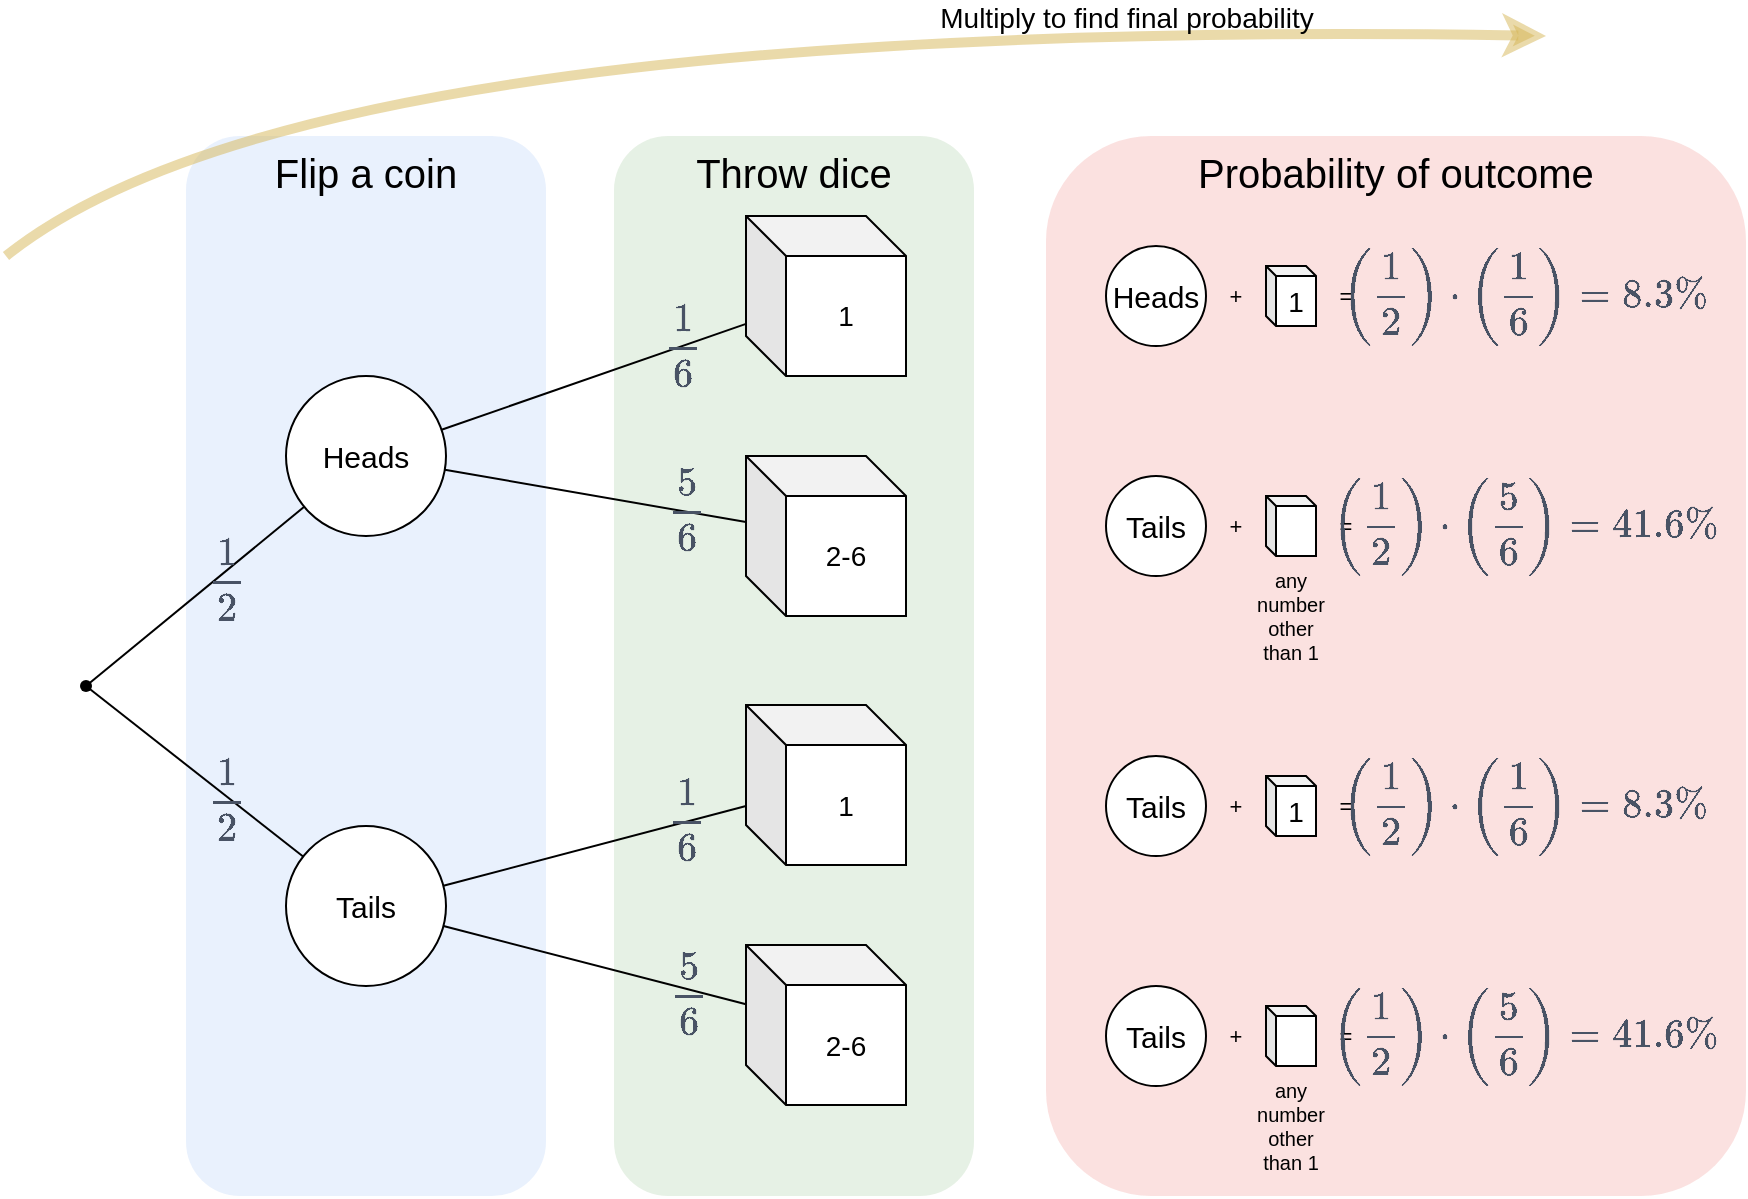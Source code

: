 <mxfile version="24.7.16">
  <diagram name="Page-1" id="BYGVsKO8JRrNuMayK8M1">
    <mxGraphModel dx="1565" dy="1071" grid="1" gridSize="10" guides="1" tooltips="1" connect="1" arrows="1" fold="1" page="1" pageScale="1" pageWidth="1169" pageHeight="827" math="1" shadow="0">
      <root>
        <mxCell id="0" />
        <mxCell id="1" parent="0" />
        <mxCell id="2Drtxb_0Tz1Y-x0a76Wo-19" value="Throw dice" style="rounded=1;whiteSpace=wrap;html=1;fontFamily=Helvetica;fontSize=20;labelBackgroundColor=none;verticalAlign=top;fillColor=#d5e8d4;strokeColor=none;opacity=60;" vertex="1" parent="1">
          <mxGeometry x="324" y="200" width="180" height="530" as="geometry" />
        </mxCell>
        <mxCell id="2Drtxb_0Tz1Y-x0a76Wo-18" value="Flip a coin" style="rounded=1;whiteSpace=wrap;html=1;fontFamily=Helvetica;fontSize=20;labelBackgroundColor=none;verticalAlign=top;fillColor=#dae8fc;strokeColor=none;opacity=60;" vertex="1" parent="1">
          <mxGeometry x="110" y="200" width="180" height="530" as="geometry" />
        </mxCell>
        <mxCell id="2Drtxb_0Tz1Y-x0a76Wo-9" style="rounded=0;orthogonalLoop=1;jettySize=auto;html=1;endArrow=none;endFill=0;" edge="1" parent="1" source="2Drtxb_0Tz1Y-x0a76Wo-3" target="2Drtxb_0Tz1Y-x0a76Wo-5">
          <mxGeometry relative="1" as="geometry" />
        </mxCell>
        <mxCell id="2Drtxb_0Tz1Y-x0a76Wo-29" value="&lt;span style=&quot;caret-color: rgb(73, 83, 101); color: rgb(73, 83, 101); font-family: monospace, monospace; font-size: medium; text-align: left; white-space: normal;&quot;&gt;`1/6`&lt;/span&gt;" style="edgeLabel;html=1;align=center;verticalAlign=middle;resizable=0;points=[];fontFamily=Helvetica;fontSize=11;fontColor=default;labelBackgroundColor=none;" vertex="1" connectable="0" parent="2Drtxb_0Tz1Y-x0a76Wo-9">
          <mxGeometry x="0.584" y="1" relative="1" as="geometry">
            <mxPoint as="offset" />
          </mxGeometry>
        </mxCell>
        <mxCell id="2Drtxb_0Tz1Y-x0a76Wo-10" style="edgeStyle=none;shape=connector;rounded=0;orthogonalLoop=1;jettySize=auto;html=1;strokeColor=default;align=center;verticalAlign=middle;fontFamily=Helvetica;fontSize=11;fontColor=default;labelBackgroundColor=default;endArrow=none;endFill=0;" edge="1" parent="1" source="2Drtxb_0Tz1Y-x0a76Wo-3" target="2Drtxb_0Tz1Y-x0a76Wo-6">
          <mxGeometry relative="1" as="geometry" />
        </mxCell>
        <mxCell id="2Drtxb_0Tz1Y-x0a76Wo-30" value="&lt;span style=&quot;caret-color: rgb(73, 83, 101); color: rgb(73, 83, 101); font-family: monospace, monospace; font-size: medium; text-align: left; white-space: normal;&quot;&gt;`5/6`&lt;/span&gt;" style="edgeLabel;html=1;align=center;verticalAlign=middle;resizable=0;points=[];fontFamily=Helvetica;fontSize=11;fontColor=default;labelBackgroundColor=none;" vertex="1" connectable="0" parent="2Drtxb_0Tz1Y-x0a76Wo-10">
          <mxGeometry x="0.598" y="2" relative="1" as="geometry">
            <mxPoint as="offset" />
          </mxGeometry>
        </mxCell>
        <mxCell id="2Drtxb_0Tz1Y-x0a76Wo-3" value="Heads" style="ellipse;whiteSpace=wrap;html=1;aspect=fixed;fontSize=15;" vertex="1" parent="1">
          <mxGeometry x="160" y="320" width="80" height="80" as="geometry" />
        </mxCell>
        <mxCell id="2Drtxb_0Tz1Y-x0a76Wo-11" style="edgeStyle=none;shape=connector;rounded=0;orthogonalLoop=1;jettySize=auto;html=1;strokeColor=default;align=center;verticalAlign=middle;fontFamily=Helvetica;fontSize=11;fontColor=default;labelBackgroundColor=default;endArrow=none;endFill=0;" edge="1" parent="1" source="2Drtxb_0Tz1Y-x0a76Wo-4" target="2Drtxb_0Tz1Y-x0a76Wo-7">
          <mxGeometry relative="1" as="geometry" />
        </mxCell>
        <mxCell id="2Drtxb_0Tz1Y-x0a76Wo-31" value="&lt;span style=&quot;caret-color: rgb(73, 83, 101); color: rgb(73, 83, 101); font-family: monospace, monospace; font-size: medium; text-align: left; white-space: normal;&quot;&gt;`1/6`&lt;/span&gt;" style="edgeLabel;html=1;align=center;verticalAlign=middle;resizable=0;points=[];fontFamily=Helvetica;fontSize=11;fontColor=default;labelBackgroundColor=none;" vertex="1" connectable="0" parent="2Drtxb_0Tz1Y-x0a76Wo-11">
          <mxGeometry x="0.61" y="2" relative="1" as="geometry">
            <mxPoint as="offset" />
          </mxGeometry>
        </mxCell>
        <mxCell id="2Drtxb_0Tz1Y-x0a76Wo-12" style="edgeStyle=none;shape=connector;rounded=0;orthogonalLoop=1;jettySize=auto;html=1;strokeColor=default;align=center;verticalAlign=middle;fontFamily=Helvetica;fontSize=11;fontColor=default;labelBackgroundColor=default;endArrow=none;endFill=0;" edge="1" parent="1" source="2Drtxb_0Tz1Y-x0a76Wo-4" target="2Drtxb_0Tz1Y-x0a76Wo-8">
          <mxGeometry relative="1" as="geometry" />
        </mxCell>
        <mxCell id="2Drtxb_0Tz1Y-x0a76Wo-32" value="&lt;span style=&quot;caret-color: rgb(73, 83, 101); color: rgb(73, 83, 101); font-family: monospace, monospace; font-size: medium; text-align: left; white-space: normal;&quot;&gt;`5/6`&lt;/span&gt;" style="edgeLabel;html=1;align=center;verticalAlign=middle;resizable=0;points=[];fontFamily=Helvetica;fontSize=11;fontColor=default;labelBackgroundColor=none;" vertex="1" connectable="0" parent="2Drtxb_0Tz1Y-x0a76Wo-12">
          <mxGeometry x="0.605" y="-1" relative="1" as="geometry">
            <mxPoint x="1" as="offset" />
          </mxGeometry>
        </mxCell>
        <mxCell id="2Drtxb_0Tz1Y-x0a76Wo-4" value="Tails" style="ellipse;whiteSpace=wrap;html=1;aspect=fixed;fontSize=15;" vertex="1" parent="1">
          <mxGeometry x="160" y="545" width="80" height="80" as="geometry" />
        </mxCell>
        <mxCell id="2Drtxb_0Tz1Y-x0a76Wo-5" value="1" style="shape=cube;whiteSpace=wrap;html=1;boundedLbl=1;backgroundOutline=1;darkOpacity=0.05;darkOpacity2=0.1;fontSize=14;" vertex="1" parent="1">
          <mxGeometry x="390" y="240" width="80" height="80" as="geometry" />
        </mxCell>
        <mxCell id="2Drtxb_0Tz1Y-x0a76Wo-6" value="2-6" style="shape=cube;whiteSpace=wrap;html=1;boundedLbl=1;backgroundOutline=1;darkOpacity=0.05;darkOpacity2=0.1;fontSize=14;" vertex="1" parent="1">
          <mxGeometry x="390" y="360" width="80" height="80" as="geometry" />
        </mxCell>
        <mxCell id="2Drtxb_0Tz1Y-x0a76Wo-7" value="1" style="shape=cube;whiteSpace=wrap;html=1;boundedLbl=1;backgroundOutline=1;darkOpacity=0.05;darkOpacity2=0.1;fontSize=14;" vertex="1" parent="1">
          <mxGeometry x="390" y="484.5" width="80" height="80" as="geometry" />
        </mxCell>
        <mxCell id="2Drtxb_0Tz1Y-x0a76Wo-8" value="2-6" style="shape=cube;whiteSpace=wrap;html=1;boundedLbl=1;backgroundOutline=1;darkOpacity=0.05;darkOpacity2=0.1;fontSize=14;" vertex="1" parent="1">
          <mxGeometry x="390" y="604.5" width="80" height="80" as="geometry" />
        </mxCell>
        <mxCell id="2Drtxb_0Tz1Y-x0a76Wo-14" style="edgeStyle=none;shape=connector;rounded=0;orthogonalLoop=1;jettySize=auto;html=1;strokeColor=default;align=center;verticalAlign=middle;fontFamily=Helvetica;fontSize=11;fontColor=default;labelBackgroundColor=none;endArrow=none;endFill=0;" edge="1" parent="1" source="2Drtxb_0Tz1Y-x0a76Wo-13" target="2Drtxb_0Tz1Y-x0a76Wo-3">
          <mxGeometry relative="1" as="geometry" />
        </mxCell>
        <mxCell id="2Drtxb_0Tz1Y-x0a76Wo-28" value="&lt;span style=&quot;caret-color: rgb(73, 83, 101); color: rgb(73, 83, 101); font-family: monospace, monospace; font-size: medium; text-align: left; white-space: normal;&quot;&gt;`1/2`&lt;/span&gt;" style="edgeLabel;html=1;align=center;verticalAlign=middle;resizable=0;points=[];fontFamily=Helvetica;fontSize=11;fontColor=default;labelBackgroundColor=none;" vertex="1" connectable="0" parent="2Drtxb_0Tz1Y-x0a76Wo-14">
          <mxGeometry x="0.115" y="1" relative="1" as="geometry">
            <mxPoint x="10" y="-4" as="offset" />
          </mxGeometry>
        </mxCell>
        <mxCell id="2Drtxb_0Tz1Y-x0a76Wo-15" style="edgeStyle=none;shape=connector;rounded=0;orthogonalLoop=1;jettySize=auto;html=1;strokeColor=default;align=center;verticalAlign=middle;fontFamily=Helvetica;fontSize=11;fontColor=default;labelBackgroundColor=none;endArrow=none;endFill=0;" edge="1" parent="1" source="2Drtxb_0Tz1Y-x0a76Wo-13" target="2Drtxb_0Tz1Y-x0a76Wo-4">
          <mxGeometry relative="1" as="geometry" />
        </mxCell>
        <mxCell id="2Drtxb_0Tz1Y-x0a76Wo-27" value="&lt;span style=&quot;caret-color: rgb(73, 83, 101); color: rgb(73, 83, 101); font-family: monospace, monospace; font-size: medium; text-align: left; white-space: normal;&quot;&gt;`1/2`&lt;/span&gt;" style="edgeLabel;html=1;align=center;verticalAlign=middle;resizable=0;points=[];fontFamily=Helvetica;fontSize=11;fontColor=default;labelBackgroundColor=none;" vertex="1" connectable="0" parent="2Drtxb_0Tz1Y-x0a76Wo-15">
          <mxGeometry x="-0.038" y="1" relative="1" as="geometry">
            <mxPoint x="17" y="15" as="offset" />
          </mxGeometry>
        </mxCell>
        <mxCell id="2Drtxb_0Tz1Y-x0a76Wo-13" value="" style="shape=waypoint;sketch=0;fillStyle=solid;size=6;pointerEvents=1;points=[];fillColor=none;resizable=0;rotatable=0;perimeter=centerPerimeter;snapToPoint=1;fontFamily=Helvetica;fontSize=11;fontColor=default;labelBackgroundColor=default;" vertex="1" parent="1">
          <mxGeometry x="50" y="465" width="20" height="20" as="geometry" />
        </mxCell>
        <mxCell id="2Drtxb_0Tz1Y-x0a76Wo-33" value="Multiply to find final probability" style="endArrow=classic;html=1;rounded=0;strokeColor=#d6b656;align=center;verticalAlign=middle;fontFamily=Helvetica;fontSize=14;fontColor=default;labelBackgroundColor=none;edgeStyle=none;curved=1;strokeWidth=5;opacity=50;fillColor=#fff2cc;" edge="1" parent="1">
          <mxGeometry x="0.483" y="6" width="50" height="50" relative="1" as="geometry">
            <mxPoint x="20" y="260" as="sourcePoint" />
            <mxPoint x="790" y="150" as="targetPoint" />
            <Array as="points">
              <mxPoint x="170" y="140" />
            </Array>
            <mxPoint as="offset" />
          </mxGeometry>
        </mxCell>
        <mxCell id="2Drtxb_0Tz1Y-x0a76Wo-34" value="Probability of outcome" style="rounded=1;whiteSpace=wrap;html=1;fontFamily=Helvetica;fontSize=20;labelBackgroundColor=none;verticalAlign=top;fillColor=#f8cecc;strokeColor=none;opacity=60;" vertex="1" parent="1">
          <mxGeometry x="540" y="200" width="350" height="530" as="geometry" />
        </mxCell>
        <mxCell id="2Drtxb_0Tz1Y-x0a76Wo-35" value="Heads" style="ellipse;whiteSpace=wrap;html=1;aspect=fixed;fontSize=15;" vertex="1" parent="1">
          <mxGeometry x="570" y="255" width="50" height="50" as="geometry" />
        </mxCell>
        <mxCell id="2Drtxb_0Tz1Y-x0a76Wo-36" value="1" style="shape=cube;whiteSpace=wrap;html=1;boundedLbl=1;backgroundOutline=1;darkOpacity=0.05;darkOpacity2=0.1;fontSize=14;size=5;" vertex="1" parent="1">
          <mxGeometry x="650" y="265" width="25" height="30" as="geometry" />
        </mxCell>
        <mxCell id="2Drtxb_0Tz1Y-x0a76Wo-37" value="+" style="text;html=1;align=center;verticalAlign=middle;whiteSpace=wrap;rounded=0;fontFamily=Helvetica;fontSize=11;fontColor=default;labelBackgroundColor=none;" vertex="1" parent="1">
          <mxGeometry x="620" y="265" width="30" height="30" as="geometry" />
        </mxCell>
        <mxCell id="2Drtxb_0Tz1Y-x0a76Wo-38" value="Tails" style="ellipse;whiteSpace=wrap;html=1;aspect=fixed;fontSize=15;" vertex="1" parent="1">
          <mxGeometry x="570" y="510" width="50" height="50" as="geometry" />
        </mxCell>
        <mxCell id="2Drtxb_0Tz1Y-x0a76Wo-39" value="1" style="shape=cube;whiteSpace=wrap;html=1;boundedLbl=1;backgroundOutline=1;darkOpacity=0.05;darkOpacity2=0.1;fontSize=14;size=5;" vertex="1" parent="1">
          <mxGeometry x="650" y="520" width="25" height="30" as="geometry" />
        </mxCell>
        <mxCell id="2Drtxb_0Tz1Y-x0a76Wo-40" value="+" style="text;html=1;align=center;verticalAlign=middle;whiteSpace=wrap;rounded=0;fontFamily=Helvetica;fontSize=11;fontColor=default;labelBackgroundColor=none;" vertex="1" parent="1">
          <mxGeometry x="620" y="520" width="30" height="30" as="geometry" />
        </mxCell>
        <mxCell id="2Drtxb_0Tz1Y-x0a76Wo-41" value="Tails" style="ellipse;whiteSpace=wrap;html=1;aspect=fixed;fontSize=15;" vertex="1" parent="1">
          <mxGeometry x="570" y="625" width="50" height="50" as="geometry" />
        </mxCell>
        <mxCell id="2Drtxb_0Tz1Y-x0a76Wo-42" value="any number other than 1" style="shape=cube;whiteSpace=wrap;html=1;boundedLbl=1;backgroundOutline=1;darkOpacity=0.05;darkOpacity2=0.1;fontSize=10;size=5;labelPosition=center;verticalLabelPosition=bottom;align=center;verticalAlign=top;" vertex="1" parent="1">
          <mxGeometry x="650" y="635" width="25" height="30" as="geometry" />
        </mxCell>
        <mxCell id="2Drtxb_0Tz1Y-x0a76Wo-43" value="+" style="text;html=1;align=center;verticalAlign=middle;whiteSpace=wrap;rounded=0;fontFamily=Helvetica;fontSize=11;fontColor=default;labelBackgroundColor=none;" vertex="1" parent="1">
          <mxGeometry x="620" y="635" width="30" height="30" as="geometry" />
        </mxCell>
        <mxCell id="2Drtxb_0Tz1Y-x0a76Wo-44" value="Tails" style="ellipse;whiteSpace=wrap;html=1;aspect=fixed;fontSize=15;" vertex="1" parent="1">
          <mxGeometry x="570" y="370" width="50" height="50" as="geometry" />
        </mxCell>
        <mxCell id="2Drtxb_0Tz1Y-x0a76Wo-45" value="any number other than 1" style="shape=cube;whiteSpace=wrap;html=1;boundedLbl=1;backgroundOutline=1;darkOpacity=0.05;darkOpacity2=0.1;fontSize=10;size=5;labelPosition=center;verticalLabelPosition=bottom;align=center;verticalAlign=top;" vertex="1" parent="1">
          <mxGeometry x="650" y="380" width="25" height="30" as="geometry" />
        </mxCell>
        <mxCell id="2Drtxb_0Tz1Y-x0a76Wo-46" value="+" style="text;html=1;align=center;verticalAlign=middle;whiteSpace=wrap;rounded=0;fontFamily=Helvetica;fontSize=11;fontColor=default;labelBackgroundColor=none;" vertex="1" parent="1">
          <mxGeometry x="620" y="380" width="30" height="30" as="geometry" />
        </mxCell>
        <mxCell id="2Drtxb_0Tz1Y-x0a76Wo-47" value="=" style="text;html=1;align=center;verticalAlign=middle;whiteSpace=wrap;rounded=0;fontFamily=Helvetica;fontSize=11;fontColor=default;labelBackgroundColor=none;" vertex="1" parent="1">
          <mxGeometry x="675" y="265" width="30" height="30" as="geometry" />
        </mxCell>
        <mxCell id="2Drtxb_0Tz1Y-x0a76Wo-48" value="=" style="text;html=1;align=center;verticalAlign=middle;whiteSpace=wrap;rounded=0;fontFamily=Helvetica;fontSize=11;fontColor=default;labelBackgroundColor=none;" vertex="1" parent="1">
          <mxGeometry x="675" y="380" width="30" height="30" as="geometry" />
        </mxCell>
        <mxCell id="2Drtxb_0Tz1Y-x0a76Wo-49" value="=" style="text;html=1;align=center;verticalAlign=middle;whiteSpace=wrap;rounded=0;fontFamily=Helvetica;fontSize=11;fontColor=default;labelBackgroundColor=none;" vertex="1" parent="1">
          <mxGeometry x="675" y="520" width="30" height="30" as="geometry" />
        </mxCell>
        <mxCell id="2Drtxb_0Tz1Y-x0a76Wo-50" value="=" style="text;html=1;align=center;verticalAlign=middle;whiteSpace=wrap;rounded=0;fontFamily=Helvetica;fontSize=11;fontColor=default;labelBackgroundColor=none;" vertex="1" parent="1">
          <mxGeometry x="675" y="635" width="30" height="30" as="geometry" />
        </mxCell>
        <mxCell id="2Drtxb_0Tz1Y-x0a76Wo-52" value="&lt;span style=&quot;caret-color: rgb(73, 83, 101); color: rgb(73, 83, 101); font-family: monospace, monospace; font-size: medium; text-align: left;&quot;&gt;`(1/2)*(1/6)=8.3%`&lt;/span&gt;" style="text;html=1;align=center;verticalAlign=middle;whiteSpace=wrap;rounded=0;fontFamily=Helvetica;fontSize=11;fontColor=default;labelBackgroundColor=none;" vertex="1" parent="1">
          <mxGeometry x="750" y="265" width="60" height="30" as="geometry" />
        </mxCell>
        <mxCell id="2Drtxb_0Tz1Y-x0a76Wo-56" value="&lt;span style=&quot;caret-color: rgb(73, 83, 101); color: rgb(73, 83, 101); font-family: monospace, monospace; font-size: medium; text-align: left;&quot;&gt;`(1/2)*(5/6)=41.6%`&lt;/span&gt;" style="text;html=1;align=center;verticalAlign=middle;whiteSpace=wrap;rounded=0;fontFamily=Helvetica;fontSize=11;fontColor=default;labelBackgroundColor=none;" vertex="1" parent="1">
          <mxGeometry x="750" y="380" width="60" height="30" as="geometry" />
        </mxCell>
        <mxCell id="2Drtxb_0Tz1Y-x0a76Wo-61" value="&lt;span style=&quot;caret-color: rgb(73, 83, 101); color: rgb(73, 83, 101); font-family: monospace, monospace; font-size: medium; text-align: left;&quot;&gt;`(1/2)*(1/6)=8.3%`&lt;/span&gt;" style="text;html=1;align=center;verticalAlign=middle;whiteSpace=wrap;rounded=0;fontFamily=Helvetica;fontSize=11;fontColor=default;labelBackgroundColor=none;" vertex="1" parent="1">
          <mxGeometry x="750" y="520" width="60" height="30" as="geometry" />
        </mxCell>
        <mxCell id="2Drtxb_0Tz1Y-x0a76Wo-62" value="&lt;span style=&quot;caret-color: rgb(73, 83, 101); color: rgb(73, 83, 101); font-family: monospace, monospace; font-size: medium; text-align: left;&quot;&gt;`(1/2)*(5/6)=41.6%`&lt;/span&gt;" style="text;html=1;align=center;verticalAlign=middle;whiteSpace=wrap;rounded=0;fontFamily=Helvetica;fontSize=11;fontColor=default;labelBackgroundColor=none;" vertex="1" parent="1">
          <mxGeometry x="750" y="635" width="60" height="30" as="geometry" />
        </mxCell>
      </root>
    </mxGraphModel>
  </diagram>
</mxfile>
